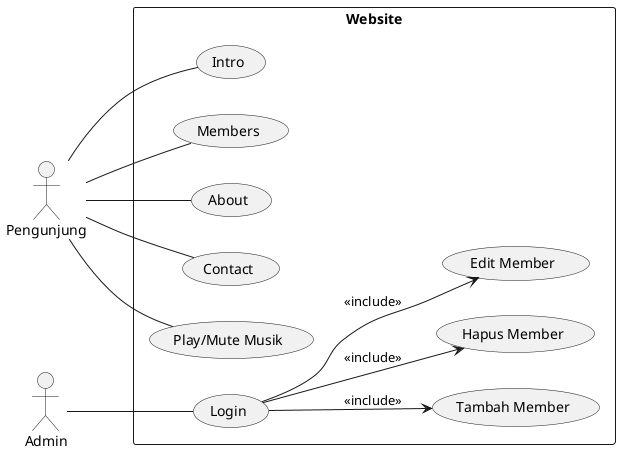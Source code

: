 @startuml
left to right direction

actor Pengunjung
actor Admin

rectangle Website {
    Pengunjung -- (Intro)
    Pengunjung -- (Members)
    Pengunjung -- (About)
    Pengunjung -- (Contact)
    Pengunjung -- (Play/Mute Musik)

    Admin -- (Login)
    (Login) --> (Tambah Member) : <<include>>
    (Login) --> (Hapus Member) : <<include>>
    (Login) --> (Edit Member) : <<include>>
}

@enduml
